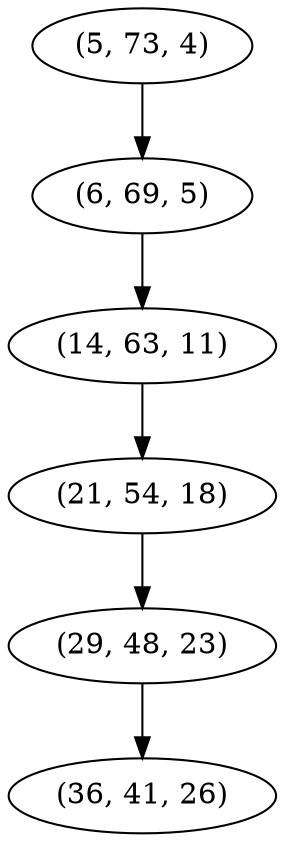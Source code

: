 digraph tree {
    "(5, 73, 4)";
    "(6, 69, 5)";
    "(14, 63, 11)";
    "(21, 54, 18)";
    "(29, 48, 23)";
    "(36, 41, 26)";
    "(5, 73, 4)" -> "(6, 69, 5)";
    "(6, 69, 5)" -> "(14, 63, 11)";
    "(14, 63, 11)" -> "(21, 54, 18)";
    "(21, 54, 18)" -> "(29, 48, 23)";
    "(29, 48, 23)" -> "(36, 41, 26)";
}

